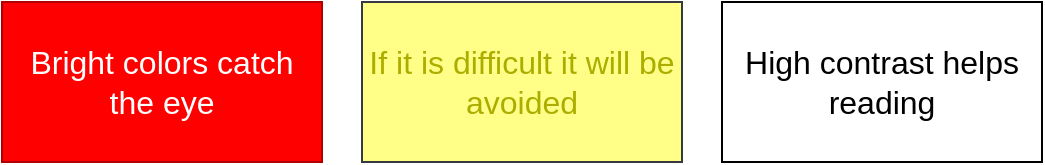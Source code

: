 <mxfile version="22.0.0" type="device">
  <diagram id="mxLrTcScmsC2k8IR_olh" name="Page-1">
    <mxGraphModel dx="880" dy="551" grid="1" gridSize="10" guides="1" tooltips="1" connect="1" arrows="1" fold="1" page="1" pageScale="1" pageWidth="850" pageHeight="1100" math="0" shadow="0">
      <root>
        <mxCell id="0" />
        <mxCell id="1" parent="0" />
        <mxCell id="kPNHds0pxEs8HtdXi4Ih-1" value="&lt;font style=&quot;font-size: 16px;&quot;&gt;Bright colors catch the eye&lt;/font&gt;" style="rounded=0;whiteSpace=wrap;html=1;fillColor=#FF0000;fontColor=#ffffff;strokeColor=#B20000;" parent="1" vertex="1">
          <mxGeometry x="100" y="120" width="160" height="80" as="geometry" />
        </mxCell>
        <mxCell id="kPNHds0pxEs8HtdXi4Ih-2" value="&lt;font color=&quot;#adad00&quot; style=&quot;font-size: 16px;&quot;&gt;If it is difficult it will be avoided&lt;/font&gt;" style="rounded=0;whiteSpace=wrap;html=1;fillColor=#ffff88;strokeColor=#36393d;" parent="1" vertex="1">
          <mxGeometry x="280" y="120" width="160" height="80" as="geometry" />
        </mxCell>
        <mxCell id="kPNHds0pxEs8HtdXi4Ih-4" value="&lt;div class=&quot;lRu31&quot;&gt;&lt;font style=&quot;font-size: 16px;&quot;&gt;High contrast helps reading&lt;/font&gt;&lt;span class=&quot;ZSCsVd&quot;&gt;&lt;/span&gt;&lt;/div&gt;" style="rounded=0;whiteSpace=wrap;html=1;" parent="1" vertex="1">
          <mxGeometry x="460" y="120" width="160" height="80" as="geometry" />
        </mxCell>
      </root>
    </mxGraphModel>
  </diagram>
</mxfile>
